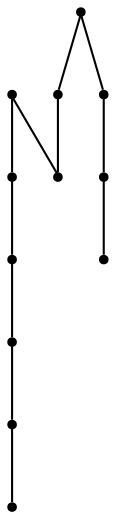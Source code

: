 graph {
  node [shape=point,comment="{\"directed\":false,\"doi\":\"10.1007/978-3-319-27261-0_32\",\"figure\":\"3 (2)\"}"]

  v0 [pos="1239.3193433778722,507.102744315114"]
  v1 [pos="1332.7092360909105,507.102744315114"]
  v2 [pos="1208.1903329664583,507.102744315114"]
  v3 [pos="1114.7984372182627,507.102744315114"]
  v4 [pos="1083.6684411863741,507.1027443151139"]
  v5 [pos="990.2775787499663,507.102744315114"]
  v6 [pos="803.4946774914226,507.102744315114"]
  v7 [pos="772.3646973566389,507.102744315114"]
  v8 [pos="678.974820540705,507.102744315114"]
  v9 [pos="865.754590069677,507.102744315114"]
  v10 [pos="647.8449039943389,507.102744315114"]
  v11 [pos="554.4549635899875,507.102744315114"]

  v0 -- v1 [id="-1",pos="1239.3193433778722,507.102744315114 1266.9934996731326,527.8547688117477 1305.0412478721669,527.8547688117477 1332.7092360909105,507.102744315114"]
  v11 -- v7 [id="-2",pos="554.4549635899875,507.102744315114 621.1613598641854,548.6078027621408 705.658158008501,548.6078027621408 772.3646973566389,507.102744315114"]
  v11 -- v10 [id="-3",pos="554.4549635899875,507.102744315114 582.1260835383026,527.8547688117477 620.173831737337,527.8547688117477 647.8449039943389,507.102744315114"]
  v10 -- v8 [id="-4",pos="647.8449039943389,507.102744315114 654.2917521342232,515.6988153641296 666.4853399351377,517.444900120221 678.974820540705,507.102744315114"]
  v8 -- v9 [id="-6",pos="678.974820540705,507.102744315114 734.3127523220364,465.5914383826164 810.4123819672554,465.5914383826164 865.754590069677,507.102744315114"]
  v7 -- v6 [id="-7",pos="772.3646973566389,507.102744315114 778.8116090849408,515.6988153641296 791.0052604742731,517.444900120221 803.4946774914226,507.102744315114"]
  v5 -- v6 [id="-9",pos="990.2775787499663,507.102744315114 934.9363721651234,548.6078027621408 858.8367425199044,548.6078027621408 803.4946774914226,507.102744315114"]
  v5 -- v4 [id="-10",pos="990.2775787499663,507.102744315114 1017.949652524547,527.8547688117477 1056.0015339707318,527.8547688117477 1083.6684411863741,507.1027443151139"]
  v4 -- v3 [id="-11",pos="1083.6684411863741,507.1027443151139 1090.1195179560355,515.6988153641296 1102.308908921382,517.444900120221 1114.7984372182627,507.102744315114"]
  v3 -- v2 [id="-13",pos="1114.7984372182627,507.102744315114 1142.4695730636822,527.8547688117477 1180.5213909214492,527.8547688117477 1208.1903329664583,507.102744315114"]
  v2 -- v0 [id="-14",pos="1208.1903329664583,507.102744315114 1214.6350508943497,515.6988153641296 1226.8328355308324,517.444900120221 1239.3193433778722,507.102744315114"]
}